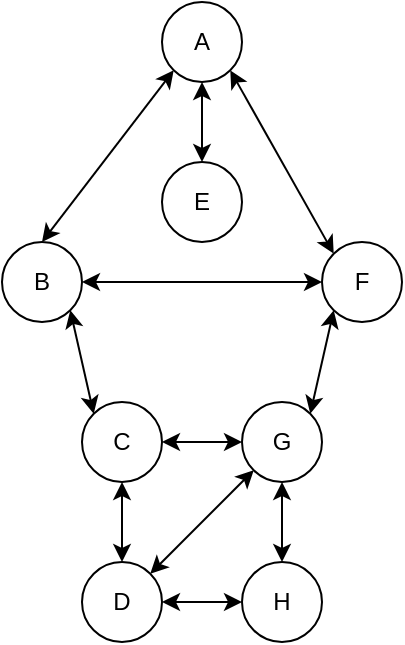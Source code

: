 <mxfile version="20.3.0" type="device"><diagram id="0EpnE4bgAxtF5XfZ0gE3" name="Page-1"><mxGraphModel dx="1378" dy="905" grid="1" gridSize="10" guides="1" tooltips="1" connect="1" arrows="1" fold="1" page="1" pageScale="1" pageWidth="827" pageHeight="1169" math="0" shadow="0"><root><mxCell id="0"/><mxCell id="1" parent="0"/><mxCell id="4I5qsnakS4t0-meHlUEA-1" value="A" style="ellipse;whiteSpace=wrap;html=1;aspect=fixed;" vertex="1" parent="1"><mxGeometry x="360" y="120" width="40" height="40" as="geometry"/></mxCell><mxCell id="4I5qsnakS4t0-meHlUEA-4" value="B" style="ellipse;whiteSpace=wrap;html=1;aspect=fixed;" vertex="1" parent="1"><mxGeometry x="280" y="240" width="40" height="40" as="geometry"/></mxCell><mxCell id="4I5qsnakS4t0-meHlUEA-5" value="E" style="ellipse;whiteSpace=wrap;html=1;aspect=fixed;" vertex="1" parent="1"><mxGeometry x="360" y="200" width="40" height="40" as="geometry"/></mxCell><mxCell id="4I5qsnakS4t0-meHlUEA-6" value="F" style="ellipse;whiteSpace=wrap;html=1;aspect=fixed;" vertex="1" parent="1"><mxGeometry x="440" y="240" width="40" height="40" as="geometry"/></mxCell><mxCell id="4I5qsnakS4t0-meHlUEA-7" value="C" style="ellipse;whiteSpace=wrap;html=1;aspect=fixed;" vertex="1" parent="1"><mxGeometry x="320" y="320" width="40" height="40" as="geometry"/></mxCell><mxCell id="4I5qsnakS4t0-meHlUEA-8" value="G" style="ellipse;whiteSpace=wrap;html=1;aspect=fixed;" vertex="1" parent="1"><mxGeometry x="400" y="320" width="40" height="40" as="geometry"/></mxCell><mxCell id="4I5qsnakS4t0-meHlUEA-9" value="D" style="ellipse;whiteSpace=wrap;html=1;aspect=fixed;" vertex="1" parent="1"><mxGeometry x="320" y="400" width="40" height="40" as="geometry"/></mxCell><mxCell id="4I5qsnakS4t0-meHlUEA-10" value="H" style="ellipse;whiteSpace=wrap;html=1;aspect=fixed;" vertex="1" parent="1"><mxGeometry x="400" y="400" width="40" height="40" as="geometry"/></mxCell><mxCell id="4I5qsnakS4t0-meHlUEA-16" value="" style="endArrow=classic;startArrow=classic;html=1;rounded=0;entryX=0.5;entryY=1;entryDx=0;entryDy=0;exitX=0.5;exitY=0;exitDx=0;exitDy=0;" edge="1" parent="1" source="4I5qsnakS4t0-meHlUEA-5" target="4I5qsnakS4t0-meHlUEA-1"><mxGeometry width="50" height="50" relative="1" as="geometry"><mxPoint x="640" y="490" as="sourcePoint"/><mxPoint x="690" y="440" as="targetPoint"/></mxGeometry></mxCell><mxCell id="4I5qsnakS4t0-meHlUEA-17" value="" style="endArrow=classic;startArrow=classic;html=1;rounded=0;entryX=1;entryY=1;entryDx=0;entryDy=0;exitX=0;exitY=0;exitDx=0;exitDy=0;" edge="1" parent="1" source="4I5qsnakS4t0-meHlUEA-6" target="4I5qsnakS4t0-meHlUEA-1"><mxGeometry width="50" height="50" relative="1" as="geometry"><mxPoint x="390" y="210" as="sourcePoint"/><mxPoint x="390" y="170" as="targetPoint"/></mxGeometry></mxCell><mxCell id="4I5qsnakS4t0-meHlUEA-18" value="" style="endArrow=classic;startArrow=classic;html=1;rounded=0;entryX=0;entryY=1;entryDx=0;entryDy=0;exitX=0.5;exitY=0;exitDx=0;exitDy=0;" edge="1" parent="1" source="4I5qsnakS4t0-meHlUEA-4" target="4I5qsnakS4t0-meHlUEA-1"><mxGeometry width="50" height="50" relative="1" as="geometry"><mxPoint x="455.858" y="255.858" as="sourcePoint"/><mxPoint x="404.142" y="164.142" as="targetPoint"/></mxGeometry></mxCell><mxCell id="4I5qsnakS4t0-meHlUEA-20" value="" style="endArrow=classic;startArrow=classic;html=1;rounded=0;entryX=0;entryY=0.5;entryDx=0;entryDy=0;exitX=1;exitY=0.5;exitDx=0;exitDy=0;" edge="1" parent="1" source="4I5qsnakS4t0-meHlUEA-4" target="4I5qsnakS4t0-meHlUEA-6"><mxGeometry width="50" height="50" relative="1" as="geometry"><mxPoint x="310" y="250" as="sourcePoint"/><mxPoint x="375.858" y="164.142" as="targetPoint"/></mxGeometry></mxCell><mxCell id="4I5qsnakS4t0-meHlUEA-23" value="" style="endArrow=classic;startArrow=classic;html=1;rounded=0;entryX=0;entryY=0;entryDx=0;entryDy=0;exitX=1;exitY=1;exitDx=0;exitDy=0;" edge="1" parent="1" source="4I5qsnakS4t0-meHlUEA-4" target="4I5qsnakS4t0-meHlUEA-7"><mxGeometry width="50" height="50" relative="1" as="geometry"><mxPoint x="330" y="270" as="sourcePoint"/><mxPoint x="450" y="270" as="targetPoint"/></mxGeometry></mxCell><mxCell id="4I5qsnakS4t0-meHlUEA-24" value="" style="endArrow=classic;startArrow=classic;html=1;rounded=0;entryX=1;entryY=0;entryDx=0;entryDy=0;exitX=0;exitY=1;exitDx=0;exitDy=0;" edge="1" parent="1" source="4I5qsnakS4t0-meHlUEA-6" target="4I5qsnakS4t0-meHlUEA-8"><mxGeometry width="50" height="50" relative="1" as="geometry"><mxPoint x="324.142" y="284.142" as="sourcePoint"/><mxPoint x="335.858" y="335.858" as="targetPoint"/></mxGeometry></mxCell><mxCell id="4I5qsnakS4t0-meHlUEA-25" value="" style="endArrow=classic;startArrow=classic;html=1;rounded=0;entryX=1;entryY=0.5;entryDx=0;entryDy=0;exitX=0;exitY=0.5;exitDx=0;exitDy=0;" edge="1" parent="1" source="4I5qsnakS4t0-meHlUEA-8" target="4I5qsnakS4t0-meHlUEA-7"><mxGeometry width="50" height="50" relative="1" as="geometry"><mxPoint x="455.858" y="284.142" as="sourcePoint"/><mxPoint x="444.142" y="335.858" as="targetPoint"/></mxGeometry></mxCell><mxCell id="4I5qsnakS4t0-meHlUEA-26" value="" style="endArrow=classic;startArrow=classic;html=1;rounded=0;entryX=0.5;entryY=0;entryDx=0;entryDy=0;exitX=0.5;exitY=1;exitDx=0;exitDy=0;" edge="1" parent="1" source="4I5qsnakS4t0-meHlUEA-7" target="4I5qsnakS4t0-meHlUEA-9"><mxGeometry width="50" height="50" relative="1" as="geometry"><mxPoint x="324.142" y="284.142" as="sourcePoint"/><mxPoint x="335.858" y="335.858" as="targetPoint"/></mxGeometry></mxCell><mxCell id="4I5qsnakS4t0-meHlUEA-27" value="" style="endArrow=classic;startArrow=classic;html=1;rounded=0;entryX=1;entryY=0;entryDx=0;entryDy=0;exitX=0;exitY=1;exitDx=0;exitDy=0;" edge="1" parent="1" source="4I5qsnakS4t0-meHlUEA-8" target="4I5qsnakS4t0-meHlUEA-9"><mxGeometry width="50" height="50" relative="1" as="geometry"><mxPoint x="350" y="370" as="sourcePoint"/><mxPoint x="350" y="410" as="targetPoint"/></mxGeometry></mxCell><mxCell id="4I5qsnakS4t0-meHlUEA-28" value="" style="endArrow=classic;startArrow=classic;html=1;rounded=0;entryX=1;entryY=0.5;entryDx=0;entryDy=0;exitX=0;exitY=0.5;exitDx=0;exitDy=0;" edge="1" parent="1" source="4I5qsnakS4t0-meHlUEA-10" target="4I5qsnakS4t0-meHlUEA-9"><mxGeometry width="50" height="50" relative="1" as="geometry"><mxPoint x="415.858" y="364.142" as="sourcePoint"/><mxPoint x="364.142" y="415.858" as="targetPoint"/></mxGeometry></mxCell><mxCell id="4I5qsnakS4t0-meHlUEA-30" value="" style="endArrow=classic;startArrow=classic;html=1;rounded=0;entryX=0.5;entryY=0;entryDx=0;entryDy=0;exitX=0.5;exitY=1;exitDx=0;exitDy=0;" edge="1" parent="1" source="4I5qsnakS4t0-meHlUEA-8" target="4I5qsnakS4t0-meHlUEA-10"><mxGeometry width="50" height="50" relative="1" as="geometry"><mxPoint x="410" y="430" as="sourcePoint"/><mxPoint x="370" y="430" as="targetPoint"/></mxGeometry></mxCell></root></mxGraphModel></diagram></mxfile>